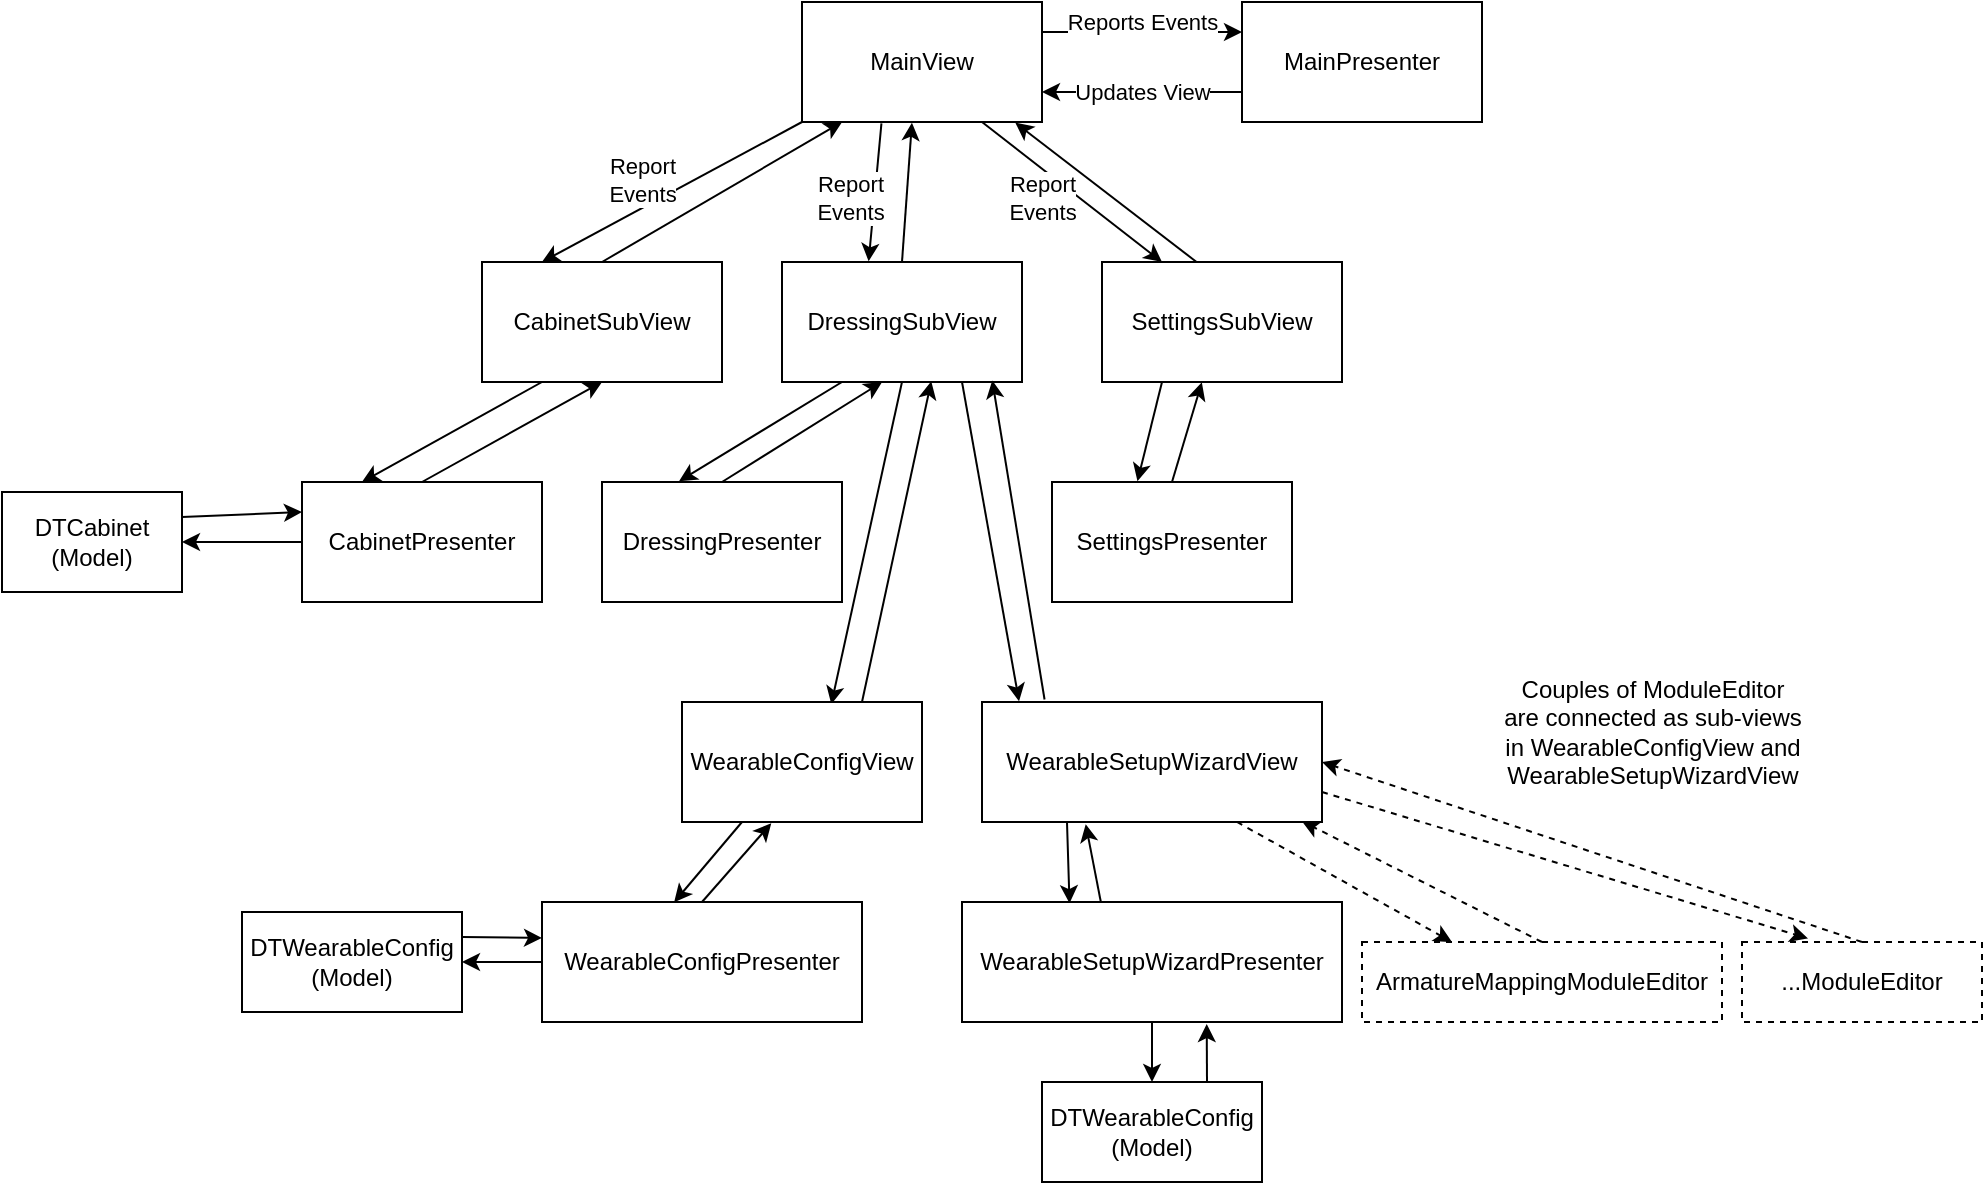 <mxfile version="20.6.0" type="device"><diagram id="qgwQxvZhl7wSYxOMfPIu" name="第 1 页"><mxGraphModel dx="1718" dy="957" grid="1" gridSize="10" guides="1" tooltips="1" connect="1" arrows="1" fold="1" page="1" pageScale="1" pageWidth="1100" pageHeight="850" math="0" shadow="0"><root><mxCell id="0"/><mxCell id="1" parent="0"/><mxCell id="6KF265tOqIkIYrjnTn83-9" value="Report&lt;br&gt;Events" style="edgeStyle=none;rounded=0;orthogonalLoop=1;jettySize=auto;html=1;exitX=0;exitY=1;exitDx=0;exitDy=0;entryX=0.25;entryY=0;entryDx=0;entryDy=0;" edge="1" parent="1" source="6KF265tOqIkIYrjnTn83-1" target="6KF265tOqIkIYrjnTn83-3"><mxGeometry x="0.147" y="-12" relative="1" as="geometry"><mxPoint as="offset"/></mxGeometry></mxCell><mxCell id="6KF265tOqIkIYrjnTn83-12" value="Report&lt;br&gt;Events" style="edgeStyle=none;rounded=0;orthogonalLoop=1;jettySize=auto;html=1;exitX=0.331;exitY=1.011;exitDx=0;exitDy=0;entryX=0.361;entryY=-0.006;entryDx=0;entryDy=0;entryPerimeter=0;exitPerimeter=0;" edge="1" parent="1" source="6KF265tOqIkIYrjnTn83-1" target="6KF265tOqIkIYrjnTn83-5"><mxGeometry x="0.123" y="-12" relative="1" as="geometry"><mxPoint as="offset"/></mxGeometry></mxCell><mxCell id="6KF265tOqIkIYrjnTn83-14" style="edgeStyle=none;rounded=0;orthogonalLoop=1;jettySize=auto;html=1;exitX=0.75;exitY=1;exitDx=0;exitDy=0;entryX=0.25;entryY=0;entryDx=0;entryDy=0;" edge="1" parent="1" source="6KF265tOqIkIYrjnTn83-1" target="6KF265tOqIkIYrjnTn83-6"><mxGeometry relative="1" as="geometry"/></mxCell><mxCell id="6KF265tOqIkIYrjnTn83-28" value="Report&lt;br&gt;Events" style="edgeLabel;html=1;align=center;verticalAlign=middle;resizable=0;points=[];" vertex="1" connectable="0" parent="6KF265tOqIkIYrjnTn83-14"><mxGeometry x="0.097" y="1" relative="1" as="geometry"><mxPoint x="-20" as="offset"/></mxGeometry></mxCell><mxCell id="6KF265tOqIkIYrjnTn83-16" style="edgeStyle=none;rounded=0;orthogonalLoop=1;jettySize=auto;html=1;exitX=1;exitY=0.25;exitDx=0;exitDy=0;entryX=0;entryY=0.25;entryDx=0;entryDy=0;" edge="1" parent="1" source="6KF265tOqIkIYrjnTn83-1" target="6KF265tOqIkIYrjnTn83-2"><mxGeometry relative="1" as="geometry"/></mxCell><mxCell id="6KF265tOqIkIYrjnTn83-19" value="Reports Events" style="edgeLabel;html=1;align=center;verticalAlign=middle;resizable=0;points=[];" vertex="1" connectable="0" parent="6KF265tOqIkIYrjnTn83-16"><mxGeometry x="0.148" y="-2" relative="1" as="geometry"><mxPoint x="-8" y="-7" as="offset"/></mxGeometry></mxCell><mxCell id="6KF265tOqIkIYrjnTn83-1" value="MainView" style="rounded=0;whiteSpace=wrap;html=1;" vertex="1" parent="1"><mxGeometry x="460" y="40" width="120" height="60" as="geometry"/></mxCell><mxCell id="6KF265tOqIkIYrjnTn83-17" value="Updates View" style="edgeStyle=none;rounded=0;orthogonalLoop=1;jettySize=auto;html=1;exitX=0;exitY=0.75;exitDx=0;exitDy=0;entryX=1;entryY=0.75;entryDx=0;entryDy=0;" edge="1" parent="1" source="6KF265tOqIkIYrjnTn83-2" target="6KF265tOqIkIYrjnTn83-1"><mxGeometry relative="1" as="geometry"/></mxCell><mxCell id="6KF265tOqIkIYrjnTn83-2" value="MainPresenter" style="rounded=0;whiteSpace=wrap;html=1;" vertex="1" parent="1"><mxGeometry x="680" y="40" width="120" height="60" as="geometry"/></mxCell><mxCell id="6KF265tOqIkIYrjnTn83-10" style="edgeStyle=none;rounded=0;orthogonalLoop=1;jettySize=auto;html=1;exitX=0.5;exitY=0;exitDx=0;exitDy=0;entryX=0.167;entryY=1;entryDx=0;entryDy=0;entryPerimeter=0;" edge="1" parent="1" source="6KF265tOqIkIYrjnTn83-3" target="6KF265tOqIkIYrjnTn83-1"><mxGeometry relative="1" as="geometry"/></mxCell><mxCell id="6KF265tOqIkIYrjnTn83-32" style="edgeStyle=none;rounded=0;orthogonalLoop=1;jettySize=auto;html=1;exitX=0.25;exitY=1;exitDx=0;exitDy=0;entryX=0.25;entryY=0;entryDx=0;entryDy=0;" edge="1" parent="1" source="6KF265tOqIkIYrjnTn83-3" target="6KF265tOqIkIYrjnTn83-29"><mxGeometry relative="1" as="geometry"/></mxCell><mxCell id="6KF265tOqIkIYrjnTn83-3" value="CabinetSubView" style="rounded=0;whiteSpace=wrap;html=1;" vertex="1" parent="1"><mxGeometry x="300" y="170" width="120" height="60" as="geometry"/></mxCell><mxCell id="6KF265tOqIkIYrjnTn83-13" style="edgeStyle=none;rounded=0;orthogonalLoop=1;jettySize=auto;html=1;exitX=0.5;exitY=0;exitDx=0;exitDy=0;entryX=0.458;entryY=1.006;entryDx=0;entryDy=0;entryPerimeter=0;" edge="1" parent="1" source="6KF265tOqIkIYrjnTn83-5" target="6KF265tOqIkIYrjnTn83-1"><mxGeometry relative="1" as="geometry"/></mxCell><mxCell id="6KF265tOqIkIYrjnTn83-36" style="edgeStyle=none;rounded=0;orthogonalLoop=1;jettySize=auto;html=1;exitX=0.25;exitY=1;exitDx=0;exitDy=0;entryX=0.321;entryY=-0.006;entryDx=0;entryDy=0;entryPerimeter=0;" edge="1" parent="1" source="6KF265tOqIkIYrjnTn83-5" target="6KF265tOqIkIYrjnTn83-30"><mxGeometry relative="1" as="geometry"/></mxCell><mxCell id="6KF265tOqIkIYrjnTn83-46" style="edgeStyle=none;rounded=0;orthogonalLoop=1;jettySize=auto;html=1;exitX=0.5;exitY=1;exitDx=0;exitDy=0;entryX=0.622;entryY=0.018;entryDx=0;entryDy=0;entryPerimeter=0;" edge="1" parent="1" source="6KF265tOqIkIYrjnTn83-5" target="6KF265tOqIkIYrjnTn83-42"><mxGeometry relative="1" as="geometry"/></mxCell><mxCell id="6KF265tOqIkIYrjnTn83-49" style="edgeStyle=none;rounded=0;orthogonalLoop=1;jettySize=auto;html=1;exitX=0.75;exitY=1;exitDx=0;exitDy=0;entryX=0.109;entryY=-0.006;entryDx=0;entryDy=0;entryPerimeter=0;" edge="1" parent="1" source="6KF265tOqIkIYrjnTn83-5" target="6KF265tOqIkIYrjnTn83-43"><mxGeometry relative="1" as="geometry"/></mxCell><mxCell id="6KF265tOqIkIYrjnTn83-5" value="DressingSubView" style="rounded=0;whiteSpace=wrap;html=1;" vertex="1" parent="1"><mxGeometry x="450" y="170" width="120" height="60" as="geometry"/></mxCell><mxCell id="6KF265tOqIkIYrjnTn83-15" style="edgeStyle=none;rounded=0;orthogonalLoop=1;jettySize=auto;html=1;exitX=0.394;exitY=0;exitDx=0;exitDy=0;entryX=0.889;entryY=1.006;entryDx=0;entryDy=0;entryPerimeter=0;exitPerimeter=0;" edge="1" parent="1" source="6KF265tOqIkIYrjnTn83-6" target="6KF265tOqIkIYrjnTn83-1"><mxGeometry relative="1" as="geometry"/></mxCell><mxCell id="6KF265tOqIkIYrjnTn83-40" style="edgeStyle=none;rounded=0;orthogonalLoop=1;jettySize=auto;html=1;exitX=0.25;exitY=1;exitDx=0;exitDy=0;entryX=0.356;entryY=-0.006;entryDx=0;entryDy=0;entryPerimeter=0;" edge="1" parent="1" source="6KF265tOqIkIYrjnTn83-6" target="6KF265tOqIkIYrjnTn83-31"><mxGeometry relative="1" as="geometry"/></mxCell><mxCell id="6KF265tOqIkIYrjnTn83-6" value="SettingsSubView" style="rounded=0;whiteSpace=wrap;html=1;" vertex="1" parent="1"><mxGeometry x="610" y="170" width="120" height="60" as="geometry"/></mxCell><mxCell id="6KF265tOqIkIYrjnTn83-35" style="edgeStyle=none;rounded=0;orthogonalLoop=1;jettySize=auto;html=1;exitX=0.5;exitY=0;exitDx=0;exitDy=0;entryX=0.5;entryY=1;entryDx=0;entryDy=0;" edge="1" parent="1" source="6KF265tOqIkIYrjnTn83-29" target="6KF265tOqIkIYrjnTn83-3"><mxGeometry relative="1" as="geometry"/></mxCell><mxCell id="6KF265tOqIkIYrjnTn83-74" style="edgeStyle=none;rounded=0;orthogonalLoop=1;jettySize=auto;html=1;exitX=0;exitY=0.5;exitDx=0;exitDy=0;entryX=1;entryY=0.5;entryDx=0;entryDy=0;" edge="1" parent="1" source="6KF265tOqIkIYrjnTn83-29" target="6KF265tOqIkIYrjnTn83-72"><mxGeometry relative="1" as="geometry"/></mxCell><mxCell id="6KF265tOqIkIYrjnTn83-29" value="CabinetPresenter" style="rounded=0;whiteSpace=wrap;html=1;" vertex="1" parent="1"><mxGeometry x="210" y="280" width="120" height="60" as="geometry"/></mxCell><mxCell id="6KF265tOqIkIYrjnTn83-39" style="edgeStyle=none;rounded=0;orthogonalLoop=1;jettySize=auto;html=1;exitX=0.5;exitY=0;exitDx=0;exitDy=0;entryX=0.417;entryY=1;entryDx=0;entryDy=0;entryPerimeter=0;" edge="1" parent="1" source="6KF265tOqIkIYrjnTn83-30" target="6KF265tOqIkIYrjnTn83-5"><mxGeometry relative="1" as="geometry"/></mxCell><mxCell id="6KF265tOqIkIYrjnTn83-30" value="DressingPresenter" style="rounded=0;whiteSpace=wrap;html=1;" vertex="1" parent="1"><mxGeometry x="360" y="280" width="120" height="60" as="geometry"/></mxCell><mxCell id="6KF265tOqIkIYrjnTn83-41" style="edgeStyle=none;rounded=0;orthogonalLoop=1;jettySize=auto;html=1;exitX=0.5;exitY=0;exitDx=0;exitDy=0;entryX=0.416;entryY=1.002;entryDx=0;entryDy=0;entryPerimeter=0;" edge="1" parent="1" source="6KF265tOqIkIYrjnTn83-31" target="6KF265tOqIkIYrjnTn83-6"><mxGeometry relative="1" as="geometry"/></mxCell><mxCell id="6KF265tOqIkIYrjnTn83-31" value="SettingsPresenter" style="rounded=0;whiteSpace=wrap;html=1;" vertex="1" parent="1"><mxGeometry x="585" y="280" width="120" height="60" as="geometry"/></mxCell><mxCell id="6KF265tOqIkIYrjnTn83-47" style="edgeStyle=none;rounded=0;orthogonalLoop=1;jettySize=auto;html=1;exitX=0.75;exitY=0;exitDx=0;exitDy=0;entryX=0.622;entryY=0.994;entryDx=0;entryDy=0;entryPerimeter=0;" edge="1" parent="1" source="6KF265tOqIkIYrjnTn83-42" target="6KF265tOqIkIYrjnTn83-5"><mxGeometry relative="1" as="geometry"/></mxCell><mxCell id="6KF265tOqIkIYrjnTn83-57" style="edgeStyle=none;rounded=0;orthogonalLoop=1;jettySize=auto;html=1;exitX=0.25;exitY=1;exitDx=0;exitDy=0;entryX=0.413;entryY=0.002;entryDx=0;entryDy=0;entryPerimeter=0;" edge="1" parent="1" source="6KF265tOqIkIYrjnTn83-42" target="6KF265tOqIkIYrjnTn83-44"><mxGeometry relative="1" as="geometry"/></mxCell><mxCell id="6KF265tOqIkIYrjnTn83-42" value="WearableConfigView" style="rounded=0;whiteSpace=wrap;html=1;" vertex="1" parent="1"><mxGeometry x="400" y="390" width="120" height="60" as="geometry"/></mxCell><mxCell id="6KF265tOqIkIYrjnTn83-56" style="edgeStyle=none;rounded=0;orthogonalLoop=1;jettySize=auto;html=1;exitX=0.184;exitY=-0.021;exitDx=0;exitDy=0;entryX=0.876;entryY=0.987;entryDx=0;entryDy=0;entryPerimeter=0;exitPerimeter=0;" edge="1" parent="1" source="6KF265tOqIkIYrjnTn83-43" target="6KF265tOqIkIYrjnTn83-5"><mxGeometry relative="1" as="geometry"/></mxCell><mxCell id="6KF265tOqIkIYrjnTn83-59" style="edgeStyle=none;rounded=0;orthogonalLoop=1;jettySize=auto;html=1;exitX=0.25;exitY=1;exitDx=0;exitDy=0;entryX=0.283;entryY=0.01;entryDx=0;entryDy=0;entryPerimeter=0;" edge="1" parent="1" source="6KF265tOqIkIYrjnTn83-43" target="6KF265tOqIkIYrjnTn83-45"><mxGeometry relative="1" as="geometry"/></mxCell><mxCell id="6KF265tOqIkIYrjnTn83-63" style="edgeStyle=none;rounded=0;orthogonalLoop=1;jettySize=auto;html=1;exitX=0.75;exitY=1;exitDx=0;exitDy=0;entryX=0.25;entryY=0;entryDx=0;entryDy=0;dashed=1;" edge="1" parent="1" source="6KF265tOqIkIYrjnTn83-43" target="6KF265tOqIkIYrjnTn83-61"><mxGeometry relative="1" as="geometry"/></mxCell><mxCell id="6KF265tOqIkIYrjnTn83-70" style="edgeStyle=none;rounded=0;orthogonalLoop=1;jettySize=auto;html=1;exitX=1;exitY=0.75;exitDx=0;exitDy=0;entryX=0.275;entryY=-0.045;entryDx=0;entryDy=0;entryPerimeter=0;dashed=1;" edge="1" parent="1" source="6KF265tOqIkIYrjnTn83-43" target="6KF265tOqIkIYrjnTn83-67"><mxGeometry relative="1" as="geometry"/></mxCell><mxCell id="6KF265tOqIkIYrjnTn83-43" value="WearableSetupWizardView" style="rounded=0;whiteSpace=wrap;html=1;" vertex="1" parent="1"><mxGeometry x="550" y="390" width="170" height="60" as="geometry"/></mxCell><mxCell id="6KF265tOqIkIYrjnTn83-58" style="edgeStyle=none;rounded=0;orthogonalLoop=1;jettySize=auto;html=1;exitX=0.5;exitY=0;exitDx=0;exitDy=0;entryX=0.372;entryY=1.01;entryDx=0;entryDy=0;entryPerimeter=0;" edge="1" parent="1" source="6KF265tOqIkIYrjnTn83-44" target="6KF265tOqIkIYrjnTn83-42"><mxGeometry relative="1" as="geometry"/></mxCell><mxCell id="6KF265tOqIkIYrjnTn83-77" style="edgeStyle=none;rounded=0;orthogonalLoop=1;jettySize=auto;html=1;exitX=0;exitY=0.5;exitDx=0;exitDy=0;entryX=1;entryY=0.5;entryDx=0;entryDy=0;" edge="1" parent="1" source="6KF265tOqIkIYrjnTn83-44" target="6KF265tOqIkIYrjnTn83-75"><mxGeometry relative="1" as="geometry"/></mxCell><mxCell id="6KF265tOqIkIYrjnTn83-44" value="WearableConfigPresenter" style="rounded=0;whiteSpace=wrap;html=1;" vertex="1" parent="1"><mxGeometry x="330" y="490" width="160" height="60" as="geometry"/></mxCell><mxCell id="6KF265tOqIkIYrjnTn83-60" style="edgeStyle=none;rounded=0;orthogonalLoop=1;jettySize=auto;html=1;exitX=0.365;exitY=-0.006;exitDx=0;exitDy=0;entryX=0.305;entryY=1.018;entryDx=0;entryDy=0;entryPerimeter=0;exitPerimeter=0;" edge="1" parent="1" source="6KF265tOqIkIYrjnTn83-45" target="6KF265tOqIkIYrjnTn83-43"><mxGeometry relative="1" as="geometry"/></mxCell><mxCell id="6KF265tOqIkIYrjnTn83-79" style="edgeStyle=none;rounded=0;orthogonalLoop=1;jettySize=auto;html=1;exitX=0.5;exitY=1;exitDx=0;exitDy=0;entryX=0.5;entryY=0;entryDx=0;entryDy=0;" edge="1" parent="1" source="6KF265tOqIkIYrjnTn83-45" target="6KF265tOqIkIYrjnTn83-78"><mxGeometry relative="1" as="geometry"/></mxCell><mxCell id="6KF265tOqIkIYrjnTn83-45" value="WearableSetupWizardPresenter" style="rounded=0;whiteSpace=wrap;html=1;" vertex="1" parent="1"><mxGeometry x="540" y="490" width="190" height="60" as="geometry"/></mxCell><mxCell id="6KF265tOqIkIYrjnTn83-64" style="edgeStyle=none;rounded=0;orthogonalLoop=1;jettySize=auto;html=1;exitX=0.5;exitY=0;exitDx=0;exitDy=0;entryX=0.941;entryY=0.994;entryDx=0;entryDy=0;entryPerimeter=0;dashed=1;" edge="1" parent="1" source="6KF265tOqIkIYrjnTn83-61" target="6KF265tOqIkIYrjnTn83-43"><mxGeometry relative="1" as="geometry"/></mxCell><mxCell id="6KF265tOqIkIYrjnTn83-61" value="ArmatureMappingModuleEditor" style="rounded=0;whiteSpace=wrap;html=1;fillColor=none;gradientColor=none;dashed=1;" vertex="1" parent="1"><mxGeometry x="740" y="510" width="180" height="40" as="geometry"/></mxCell><mxCell id="6KF265tOqIkIYrjnTn83-67" value="...ModuleEditor" style="rounded=0;whiteSpace=wrap;html=1;fillColor=none;gradientColor=none;dashed=1;" vertex="1" parent="1"><mxGeometry x="930" y="510" width="120" height="40" as="geometry"/></mxCell><mxCell id="6KF265tOqIkIYrjnTn83-68" style="edgeStyle=none;rounded=0;orthogonalLoop=1;jettySize=auto;html=1;exitX=0.5;exitY=0;exitDx=0;exitDy=0;entryX=1;entryY=0.5;entryDx=0;entryDy=0;dashed=1;" edge="1" parent="1" source="6KF265tOqIkIYrjnTn83-67" target="6KF265tOqIkIYrjnTn83-43"><mxGeometry relative="1" as="geometry"><mxPoint x="960.03" y="510" as="sourcePoint"/><mxPoint x="850" y="449.64" as="targetPoint"/></mxGeometry></mxCell><mxCell id="6KF265tOqIkIYrjnTn83-71" value="Couples of ModuleEditor&lt;br&gt;are connected as sub-views&lt;br&gt;in WearableConfigView and&lt;br&gt;WearableSetupWizardView" style="text;html=1;align=center;verticalAlign=middle;resizable=0;points=[];autosize=1;strokeColor=none;fillColor=none;" vertex="1" parent="1"><mxGeometry x="800" y="370" width="170" height="70" as="geometry"/></mxCell><mxCell id="6KF265tOqIkIYrjnTn83-73" style="edgeStyle=none;rounded=0;orthogonalLoop=1;jettySize=auto;html=1;exitX=1;exitY=0.25;exitDx=0;exitDy=0;entryX=0;entryY=0.25;entryDx=0;entryDy=0;" edge="1" parent="1" source="6KF265tOqIkIYrjnTn83-72" target="6KF265tOqIkIYrjnTn83-29"><mxGeometry relative="1" as="geometry"/></mxCell><mxCell id="6KF265tOqIkIYrjnTn83-72" value="DTCabinet&lt;br&gt;(Model)" style="rounded=0;whiteSpace=wrap;html=1;" vertex="1" parent="1"><mxGeometry x="60" y="285" width="90" height="50" as="geometry"/></mxCell><mxCell id="6KF265tOqIkIYrjnTn83-76" style="edgeStyle=none;rounded=0;orthogonalLoop=1;jettySize=auto;html=1;exitX=1;exitY=0.25;exitDx=0;exitDy=0;" edge="1" parent="1" source="6KF265tOqIkIYrjnTn83-75"><mxGeometry relative="1" as="geometry"><mxPoint x="330" y="508" as="targetPoint"/></mxGeometry></mxCell><mxCell id="6KF265tOqIkIYrjnTn83-75" value="DTWearableConfig&lt;br&gt;(Model)" style="rounded=0;whiteSpace=wrap;html=1;" vertex="1" parent="1"><mxGeometry x="180" y="495" width="110" height="50" as="geometry"/></mxCell><mxCell id="6KF265tOqIkIYrjnTn83-80" style="edgeStyle=none;rounded=0;orthogonalLoop=1;jettySize=auto;html=1;exitX=0.75;exitY=0;exitDx=0;exitDy=0;entryX=0.644;entryY=1.017;entryDx=0;entryDy=0;entryPerimeter=0;" edge="1" parent="1" source="6KF265tOqIkIYrjnTn83-78" target="6KF265tOqIkIYrjnTn83-45"><mxGeometry relative="1" as="geometry"/></mxCell><mxCell id="6KF265tOqIkIYrjnTn83-78" value="DTWearableConfig&lt;br&gt;(Model)" style="rounded=0;whiteSpace=wrap;html=1;" vertex="1" parent="1"><mxGeometry x="580" y="580" width="110" height="50" as="geometry"/></mxCell></root></mxGraphModel></diagram></mxfile>